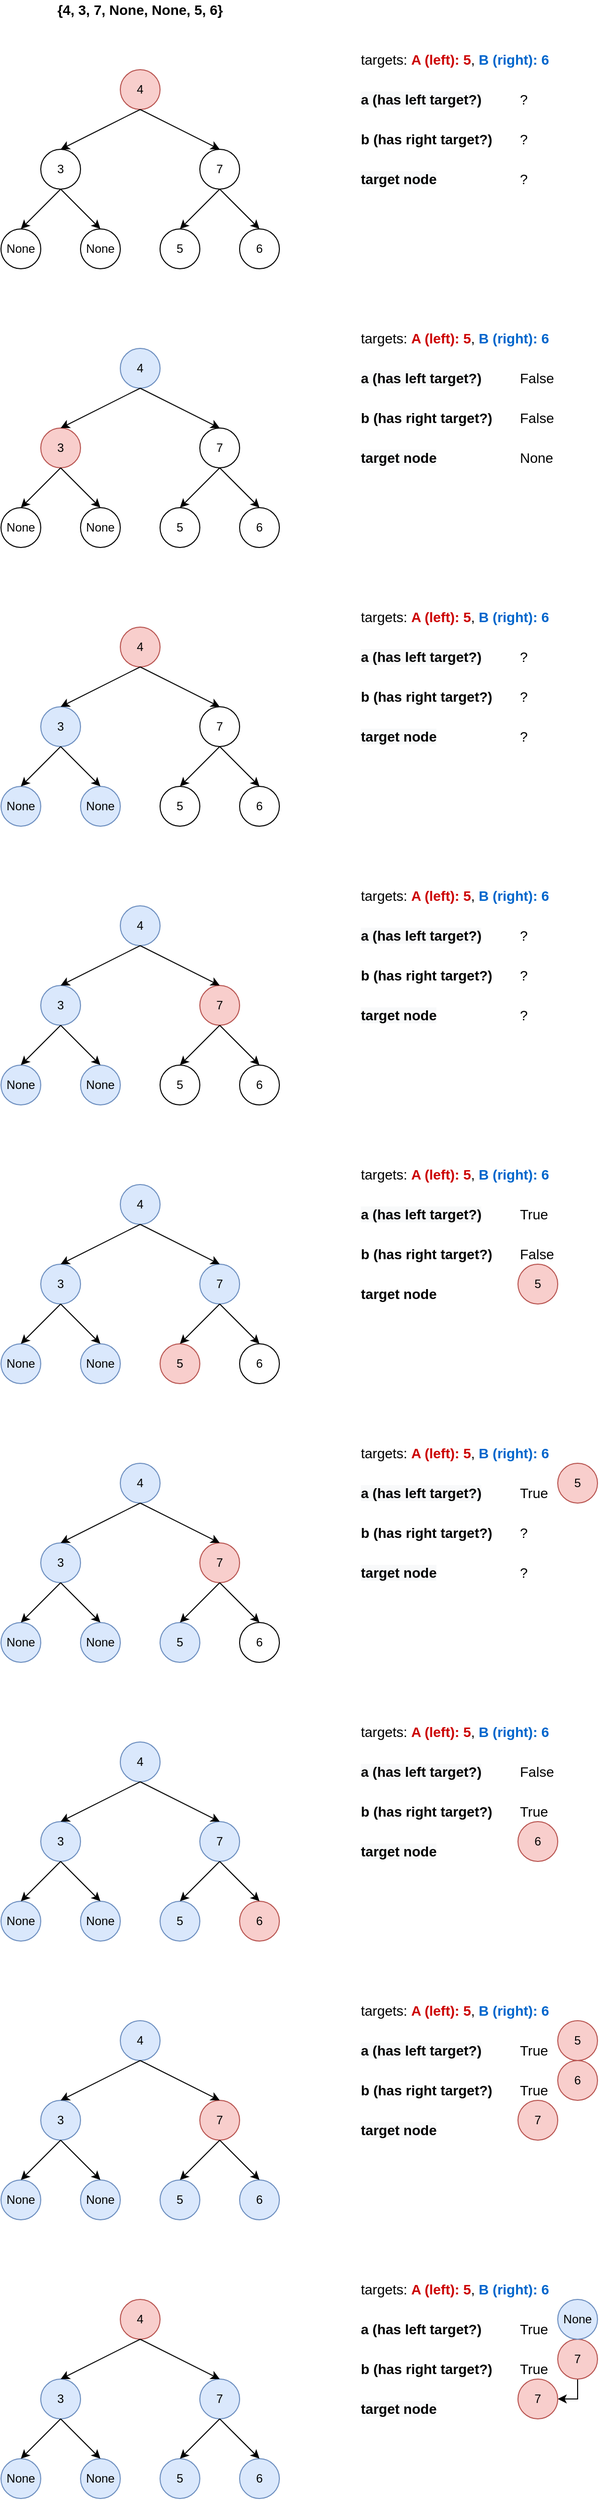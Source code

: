 <mxfile version="14.8.5" type="device"><diagram id="5JxuisACzGwJgkhdV_Rb" name="Page-1"><mxGraphModel dx="1422" dy="805" grid="1" gridSize="10" guides="1" tooltips="1" connect="1" arrows="1" fold="1" page="1" pageScale="1" pageWidth="850" pageHeight="1100" math="0" shadow="0"><root><mxCell id="0"/><mxCell id="1" parent="0"/><mxCell id="lOE8ALaQRQ9uf_utCKvo-1" value="4" style="ellipse;whiteSpace=wrap;html=1;aspect=fixed;fillColor=#f8cecc;strokeColor=#b85450;fontColor=#000000;" vertex="1" parent="1"><mxGeometry x="160" y="80" width="40" height="40" as="geometry"/></mxCell><mxCell id="lOE8ALaQRQ9uf_utCKvo-2" value="3" style="ellipse;whiteSpace=wrap;html=1;aspect=fixed;fontColor=#000000;" vertex="1" parent="1"><mxGeometry x="80" y="160" width="40" height="40" as="geometry"/></mxCell><mxCell id="lOE8ALaQRQ9uf_utCKvo-3" value="7" style="ellipse;whiteSpace=wrap;html=1;aspect=fixed;fontColor=#000000;" vertex="1" parent="1"><mxGeometry x="240" y="160" width="40" height="40" as="geometry"/></mxCell><mxCell id="lOE8ALaQRQ9uf_utCKvo-4" value="{4, 3, 7, None, None, 5, 6}" style="text;html=1;strokeColor=none;fillColor=none;align=center;verticalAlign=middle;whiteSpace=wrap;rounded=0;fontSize=14;fontStyle=1;fontColor=#000000;" vertex="1" parent="1"><mxGeometry x="80" y="10" width="200" height="20" as="geometry"/></mxCell><mxCell id="lOE8ALaQRQ9uf_utCKvo-5" value="None" style="ellipse;whiteSpace=wrap;html=1;aspect=fixed;fontColor=#000000;" vertex="1" parent="1"><mxGeometry x="40" y="240" width="40" height="40" as="geometry"/></mxCell><mxCell id="lOE8ALaQRQ9uf_utCKvo-6" value="None" style="ellipse;whiteSpace=wrap;html=1;aspect=fixed;fontColor=#000000;" vertex="1" parent="1"><mxGeometry x="120" y="240" width="40" height="40" as="geometry"/></mxCell><mxCell id="lOE8ALaQRQ9uf_utCKvo-7" value="5" style="ellipse;whiteSpace=wrap;html=1;aspect=fixed;fontColor=#000000;" vertex="1" parent="1"><mxGeometry x="200" y="240" width="40" height="40" as="geometry"/></mxCell><mxCell id="lOE8ALaQRQ9uf_utCKvo-8" value="6" style="ellipse;whiteSpace=wrap;html=1;aspect=fixed;fontColor=#000000;" vertex="1" parent="1"><mxGeometry x="280" y="240" width="40" height="40" as="geometry"/></mxCell><mxCell id="lOE8ALaQRQ9uf_utCKvo-9" value="" style="endArrow=classic;html=1;fontSize=14;entryX=0.5;entryY=0;entryDx=0;entryDy=0;exitX=0.5;exitY=1;exitDx=0;exitDy=0;fontColor=#000000;" edge="1" parent="1" source="lOE8ALaQRQ9uf_utCKvo-1" target="lOE8ALaQRQ9uf_utCKvo-2"><mxGeometry width="50" height="50" relative="1" as="geometry"><mxPoint x="160" y="370" as="sourcePoint"/><mxPoint x="210" y="320" as="targetPoint"/></mxGeometry></mxCell><mxCell id="lOE8ALaQRQ9uf_utCKvo-10" value="" style="endArrow=classic;html=1;fontSize=14;exitX=0.5;exitY=1;exitDx=0;exitDy=0;fontColor=#000000;" edge="1" parent="1" source="lOE8ALaQRQ9uf_utCKvo-1"><mxGeometry width="50" height="50" relative="1" as="geometry"><mxPoint x="190" y="130" as="sourcePoint"/><mxPoint x="260" y="160" as="targetPoint"/></mxGeometry></mxCell><mxCell id="lOE8ALaQRQ9uf_utCKvo-11" value="" style="endArrow=classic;html=1;fontSize=14;entryX=0.5;entryY=0;entryDx=0;entryDy=0;exitX=0.5;exitY=1;exitDx=0;exitDy=0;fontColor=#000000;" edge="1" parent="1" source="lOE8ALaQRQ9uf_utCKvo-3" target="lOE8ALaQRQ9uf_utCKvo-8"><mxGeometry width="50" height="50" relative="1" as="geometry"><mxPoint x="160" y="370" as="sourcePoint"/><mxPoint x="210" y="320" as="targetPoint"/></mxGeometry></mxCell><mxCell id="lOE8ALaQRQ9uf_utCKvo-12" value="" style="endArrow=classic;html=1;fontSize=14;entryX=0.5;entryY=0;entryDx=0;entryDy=0;exitX=0.5;exitY=1;exitDx=0;exitDy=0;fontColor=#000000;" edge="1" parent="1" source="lOE8ALaQRQ9uf_utCKvo-3" target="lOE8ALaQRQ9uf_utCKvo-7"><mxGeometry width="50" height="50" relative="1" as="geometry"><mxPoint x="135" y="350" as="sourcePoint"/><mxPoint x="185" y="300" as="targetPoint"/></mxGeometry></mxCell><mxCell id="lOE8ALaQRQ9uf_utCKvo-13" value="" style="endArrow=classic;html=1;fontSize=14;entryX=0.5;entryY=0;entryDx=0;entryDy=0;exitX=0.5;exitY=1;exitDx=0;exitDy=0;fontColor=#000000;" edge="1" parent="1" source="lOE8ALaQRQ9uf_utCKvo-2" target="lOE8ALaQRQ9uf_utCKvo-6"><mxGeometry width="50" height="50" relative="1" as="geometry"><mxPoint x="160" y="370" as="sourcePoint"/><mxPoint x="210" y="320" as="targetPoint"/></mxGeometry></mxCell><mxCell id="lOE8ALaQRQ9uf_utCKvo-14" value="" style="endArrow=classic;html=1;fontSize=14;exitX=0.5;exitY=1;exitDx=0;exitDy=0;entryX=0.5;entryY=0;entryDx=0;entryDy=0;fontColor=#000000;" edge="1" parent="1" source="lOE8ALaQRQ9uf_utCKvo-2" target="lOE8ALaQRQ9uf_utCKvo-5"><mxGeometry width="50" height="50" relative="1" as="geometry"><mxPoint x="160" y="370" as="sourcePoint"/><mxPoint x="40" y="230" as="targetPoint"/></mxGeometry></mxCell><mxCell id="lOE8ALaQRQ9uf_utCKvo-15" value="&lt;meta charset=&quot;utf-8&quot;&gt;&lt;span style=&quot;color: rgb(0, 0, 0); font-family: helvetica; font-size: 14px; font-style: normal; font-weight: 700; letter-spacing: normal; text-align: left; text-indent: 0px; text-transform: none; word-spacing: 0px; background-color: rgb(248, 249, 250); display: inline; float: none;&quot;&gt;a (has left target?)&lt;/span&gt;" style="text;html=1;strokeColor=none;fillColor=none;align=left;verticalAlign=middle;whiteSpace=wrap;rounded=0;fontStyle=1;fontSize=14;" vertex="1" parent="1"><mxGeometry x="400" y="100" width="160" height="20" as="geometry"/></mxCell><mxCell id="lOE8ALaQRQ9uf_utCKvo-16" value="b (has right target?)" style="text;html=1;strokeColor=none;fillColor=none;align=left;verticalAlign=middle;whiteSpace=wrap;rounded=0;fontStyle=1;fontSize=14;" vertex="1" parent="1"><mxGeometry x="400" y="140" width="160" height="20" as="geometry"/></mxCell><mxCell id="lOE8ALaQRQ9uf_utCKvo-18" value="?" style="text;html=1;strokeColor=none;fillColor=none;align=left;verticalAlign=middle;whiteSpace=wrap;rounded=0;fontSize=14;" vertex="1" parent="1"><mxGeometry x="560" y="100" width="40" height="20" as="geometry"/></mxCell><mxCell id="lOE8ALaQRQ9uf_utCKvo-19" value="?" style="text;html=1;strokeColor=none;fillColor=none;align=left;verticalAlign=middle;whiteSpace=wrap;rounded=0;fontSize=14;" vertex="1" parent="1"><mxGeometry x="560" y="140" width="40" height="20" as="geometry"/></mxCell><mxCell id="lOE8ALaQRQ9uf_utCKvo-20" value="&lt;meta charset=&quot;utf-8&quot;&gt;&lt;span style=&quot;color: rgb(0, 0, 0); font-family: helvetica; font-size: 14px; font-style: normal; font-weight: 700; letter-spacing: normal; text-align: left; text-indent: 0px; text-transform: none; word-spacing: 0px; background-color: rgb(248, 249, 250); display: inline; float: none;&quot;&gt;target node&lt;/span&gt;" style="text;html=1;strokeColor=none;fillColor=none;align=left;verticalAlign=middle;whiteSpace=wrap;rounded=0;fontStyle=1;fontSize=14;" vertex="1" parent="1"><mxGeometry x="400" y="180" width="160" height="20" as="geometry"/></mxCell><mxCell id="lOE8ALaQRQ9uf_utCKvo-21" value="?" style="text;html=1;strokeColor=none;fillColor=none;align=left;verticalAlign=middle;whiteSpace=wrap;rounded=0;fontSize=14;" vertex="1" parent="1"><mxGeometry x="560" y="180" width="40" height="20" as="geometry"/></mxCell><mxCell id="lOE8ALaQRQ9uf_utCKvo-22" value="4" style="ellipse;whiteSpace=wrap;html=1;aspect=fixed;fillColor=#dae8fc;strokeColor=#6c8ebf;" vertex="1" parent="1"><mxGeometry x="160" y="360" width="40" height="40" as="geometry"/></mxCell><mxCell id="lOE8ALaQRQ9uf_utCKvo-23" value="3" style="ellipse;whiteSpace=wrap;html=1;aspect=fixed;fillColor=#f8cecc;strokeColor=#b85450;" vertex="1" parent="1"><mxGeometry x="80" y="440" width="40" height="40" as="geometry"/></mxCell><mxCell id="lOE8ALaQRQ9uf_utCKvo-24" value="7" style="ellipse;whiteSpace=wrap;html=1;aspect=fixed;fontColor=#000000;" vertex="1" parent="1"><mxGeometry x="240" y="440" width="40" height="40" as="geometry"/></mxCell><mxCell id="lOE8ALaQRQ9uf_utCKvo-25" value="None" style="ellipse;whiteSpace=wrap;html=1;aspect=fixed;fontColor=#000000;" vertex="1" parent="1"><mxGeometry x="40" y="520" width="40" height="40" as="geometry"/></mxCell><mxCell id="lOE8ALaQRQ9uf_utCKvo-26" value="None" style="ellipse;whiteSpace=wrap;html=1;aspect=fixed;fontColor=#000000;" vertex="1" parent="1"><mxGeometry x="120" y="520" width="40" height="40" as="geometry"/></mxCell><mxCell id="lOE8ALaQRQ9uf_utCKvo-27" value="5" style="ellipse;whiteSpace=wrap;html=1;aspect=fixed;fontColor=#000000;" vertex="1" parent="1"><mxGeometry x="200" y="520" width="40" height="40" as="geometry"/></mxCell><mxCell id="lOE8ALaQRQ9uf_utCKvo-28" value="6" style="ellipse;whiteSpace=wrap;html=1;aspect=fixed;fontColor=#000000;" vertex="1" parent="1"><mxGeometry x="280" y="520" width="40" height="40" as="geometry"/></mxCell><mxCell id="lOE8ALaQRQ9uf_utCKvo-29" value="" style="endArrow=classic;html=1;fontSize=14;entryX=0.5;entryY=0;entryDx=0;entryDy=0;exitX=0.5;exitY=1;exitDx=0;exitDy=0;fontColor=#000000;" edge="1" parent="1" source="lOE8ALaQRQ9uf_utCKvo-22" target="lOE8ALaQRQ9uf_utCKvo-23"><mxGeometry width="50" height="50" relative="1" as="geometry"><mxPoint x="160" y="650" as="sourcePoint"/><mxPoint x="210" y="600" as="targetPoint"/></mxGeometry></mxCell><mxCell id="lOE8ALaQRQ9uf_utCKvo-30" value="" style="endArrow=classic;html=1;fontSize=14;exitX=0.5;exitY=1;exitDx=0;exitDy=0;fontColor=#000000;" edge="1" parent="1" source="lOE8ALaQRQ9uf_utCKvo-22"><mxGeometry width="50" height="50" relative="1" as="geometry"><mxPoint x="190" y="410" as="sourcePoint"/><mxPoint x="260" y="440" as="targetPoint"/></mxGeometry></mxCell><mxCell id="lOE8ALaQRQ9uf_utCKvo-31" value="" style="endArrow=classic;html=1;fontSize=14;entryX=0.5;entryY=0;entryDx=0;entryDy=0;exitX=0.5;exitY=1;exitDx=0;exitDy=0;fontColor=#000000;" edge="1" parent="1" source="lOE8ALaQRQ9uf_utCKvo-24" target="lOE8ALaQRQ9uf_utCKvo-28"><mxGeometry width="50" height="50" relative="1" as="geometry"><mxPoint x="160" y="650" as="sourcePoint"/><mxPoint x="210" y="600" as="targetPoint"/></mxGeometry></mxCell><mxCell id="lOE8ALaQRQ9uf_utCKvo-32" value="" style="endArrow=classic;html=1;fontSize=14;entryX=0.5;entryY=0;entryDx=0;entryDy=0;exitX=0.5;exitY=1;exitDx=0;exitDy=0;fontColor=#000000;" edge="1" parent="1" source="lOE8ALaQRQ9uf_utCKvo-24" target="lOE8ALaQRQ9uf_utCKvo-27"><mxGeometry width="50" height="50" relative="1" as="geometry"><mxPoint x="135" y="630" as="sourcePoint"/><mxPoint x="185" y="580" as="targetPoint"/></mxGeometry></mxCell><mxCell id="lOE8ALaQRQ9uf_utCKvo-33" value="" style="endArrow=classic;html=1;fontSize=14;entryX=0.5;entryY=0;entryDx=0;entryDy=0;exitX=0.5;exitY=1;exitDx=0;exitDy=0;fontColor=#000000;" edge="1" parent="1" source="lOE8ALaQRQ9uf_utCKvo-23" target="lOE8ALaQRQ9uf_utCKvo-26"><mxGeometry width="50" height="50" relative="1" as="geometry"><mxPoint x="160" y="650" as="sourcePoint"/><mxPoint x="210" y="600" as="targetPoint"/></mxGeometry></mxCell><mxCell id="lOE8ALaQRQ9uf_utCKvo-34" value="" style="endArrow=classic;html=1;fontSize=14;exitX=0.5;exitY=1;exitDx=0;exitDy=0;entryX=0.5;entryY=0;entryDx=0;entryDy=0;fontColor=#000000;" edge="1" parent="1" source="lOE8ALaQRQ9uf_utCKvo-23" target="lOE8ALaQRQ9uf_utCKvo-25"><mxGeometry width="50" height="50" relative="1" as="geometry"><mxPoint x="160" y="650" as="sourcePoint"/><mxPoint x="40" y="510" as="targetPoint"/></mxGeometry></mxCell><mxCell id="lOE8ALaQRQ9uf_utCKvo-35" value="&lt;meta charset=&quot;utf-8&quot;&gt;&lt;span style=&quot;color: rgb(0, 0, 0); font-family: helvetica; font-size: 14px; font-style: normal; font-weight: 700; letter-spacing: normal; text-align: left; text-indent: 0px; text-transform: none; word-spacing: 0px; background-color: rgb(248, 249, 250); display: inline; float: none;&quot;&gt;a (has left target?)&lt;/span&gt;" style="text;html=1;strokeColor=none;fillColor=none;align=left;verticalAlign=middle;whiteSpace=wrap;rounded=0;fontStyle=1;fontSize=14;" vertex="1" parent="1"><mxGeometry x="400" y="380" width="160" height="20" as="geometry"/></mxCell><mxCell id="lOE8ALaQRQ9uf_utCKvo-36" value="b (has right target?)" style="text;html=1;strokeColor=none;fillColor=none;align=left;verticalAlign=middle;whiteSpace=wrap;rounded=0;fontStyle=1;fontSize=14;" vertex="1" parent="1"><mxGeometry x="400" y="420" width="160" height="20" as="geometry"/></mxCell><mxCell id="lOE8ALaQRQ9uf_utCKvo-37" value="False" style="text;html=1;strokeColor=none;fillColor=none;align=left;verticalAlign=middle;whiteSpace=wrap;rounded=0;fontSize=14;" vertex="1" parent="1"><mxGeometry x="560" y="380" width="40" height="20" as="geometry"/></mxCell><mxCell id="lOE8ALaQRQ9uf_utCKvo-38" value="False" style="text;html=1;strokeColor=none;fillColor=none;align=left;verticalAlign=middle;whiteSpace=wrap;rounded=0;fontSize=14;" vertex="1" parent="1"><mxGeometry x="560" y="420" width="40" height="20" as="geometry"/></mxCell><mxCell id="lOE8ALaQRQ9uf_utCKvo-39" value="&lt;meta charset=&quot;utf-8&quot;&gt;&lt;span style=&quot;color: rgb(0, 0, 0); font-family: helvetica; font-size: 14px; font-style: normal; font-weight: 700; letter-spacing: normal; text-align: left; text-indent: 0px; text-transform: none; word-spacing: 0px; background-color: rgb(248, 249, 250); display: inline; float: none;&quot;&gt;target node&lt;/span&gt;" style="text;html=1;strokeColor=none;fillColor=none;align=left;verticalAlign=middle;whiteSpace=wrap;rounded=0;fontStyle=1;fontSize=14;" vertex="1" parent="1"><mxGeometry x="400" y="460" width="160" height="20" as="geometry"/></mxCell><mxCell id="lOE8ALaQRQ9uf_utCKvo-40" value="None" style="text;html=1;strokeColor=none;fillColor=none;align=left;verticalAlign=middle;whiteSpace=wrap;rounded=0;fontSize=14;" vertex="1" parent="1"><mxGeometry x="560" y="460" width="40" height="20" as="geometry"/></mxCell><mxCell id="lOE8ALaQRQ9uf_utCKvo-41" value="4" style="ellipse;whiteSpace=wrap;html=1;aspect=fixed;fillColor=#f8cecc;strokeColor=#b85450;" vertex="1" parent="1"><mxGeometry x="160" y="640" width="40" height="40" as="geometry"/></mxCell><mxCell id="lOE8ALaQRQ9uf_utCKvo-42" value="3" style="ellipse;whiteSpace=wrap;html=1;aspect=fixed;fillColor=#dae8fc;strokeColor=#6c8ebf;" vertex="1" parent="1"><mxGeometry x="80" y="720" width="40" height="40" as="geometry"/></mxCell><mxCell id="lOE8ALaQRQ9uf_utCKvo-43" value="7" style="ellipse;whiteSpace=wrap;html=1;aspect=fixed;fontColor=#000000;" vertex="1" parent="1"><mxGeometry x="240" y="720" width="40" height="40" as="geometry"/></mxCell><mxCell id="lOE8ALaQRQ9uf_utCKvo-44" value="None" style="ellipse;whiteSpace=wrap;html=1;aspect=fixed;fillColor=#dae8fc;strokeColor=#6c8ebf;" vertex="1" parent="1"><mxGeometry x="40" y="800" width="40" height="40" as="geometry"/></mxCell><mxCell id="lOE8ALaQRQ9uf_utCKvo-45" value="None" style="ellipse;whiteSpace=wrap;html=1;aspect=fixed;fillColor=#dae8fc;strokeColor=#6c8ebf;" vertex="1" parent="1"><mxGeometry x="120" y="800" width="40" height="40" as="geometry"/></mxCell><mxCell id="lOE8ALaQRQ9uf_utCKvo-46" value="5" style="ellipse;whiteSpace=wrap;html=1;aspect=fixed;fontColor=#000000;" vertex="1" parent="1"><mxGeometry x="200" y="800" width="40" height="40" as="geometry"/></mxCell><mxCell id="lOE8ALaQRQ9uf_utCKvo-47" value="6" style="ellipse;whiteSpace=wrap;html=1;aspect=fixed;fontColor=#000000;" vertex="1" parent="1"><mxGeometry x="280" y="800" width="40" height="40" as="geometry"/></mxCell><mxCell id="lOE8ALaQRQ9uf_utCKvo-48" value="" style="endArrow=classic;html=1;fontSize=14;entryX=0.5;entryY=0;entryDx=0;entryDy=0;exitX=0.5;exitY=1;exitDx=0;exitDy=0;fontColor=#000000;" edge="1" parent="1" source="lOE8ALaQRQ9uf_utCKvo-41" target="lOE8ALaQRQ9uf_utCKvo-42"><mxGeometry width="50" height="50" relative="1" as="geometry"><mxPoint x="160" y="930" as="sourcePoint"/><mxPoint x="210" y="880" as="targetPoint"/></mxGeometry></mxCell><mxCell id="lOE8ALaQRQ9uf_utCKvo-49" value="" style="endArrow=classic;html=1;fontSize=14;exitX=0.5;exitY=1;exitDx=0;exitDy=0;fontColor=#000000;" edge="1" parent="1" source="lOE8ALaQRQ9uf_utCKvo-41"><mxGeometry width="50" height="50" relative="1" as="geometry"><mxPoint x="190" y="690" as="sourcePoint"/><mxPoint x="260" y="720" as="targetPoint"/></mxGeometry></mxCell><mxCell id="lOE8ALaQRQ9uf_utCKvo-50" value="" style="endArrow=classic;html=1;fontSize=14;entryX=0.5;entryY=0;entryDx=0;entryDy=0;exitX=0.5;exitY=1;exitDx=0;exitDy=0;fontColor=#000000;" edge="1" parent="1" source="lOE8ALaQRQ9uf_utCKvo-43" target="lOE8ALaQRQ9uf_utCKvo-47"><mxGeometry width="50" height="50" relative="1" as="geometry"><mxPoint x="160" y="930" as="sourcePoint"/><mxPoint x="210" y="880" as="targetPoint"/></mxGeometry></mxCell><mxCell id="lOE8ALaQRQ9uf_utCKvo-51" value="" style="endArrow=classic;html=1;fontSize=14;entryX=0.5;entryY=0;entryDx=0;entryDy=0;exitX=0.5;exitY=1;exitDx=0;exitDy=0;fontColor=#000000;" edge="1" parent="1" source="lOE8ALaQRQ9uf_utCKvo-43" target="lOE8ALaQRQ9uf_utCKvo-46"><mxGeometry width="50" height="50" relative="1" as="geometry"><mxPoint x="135" y="910" as="sourcePoint"/><mxPoint x="185" y="860" as="targetPoint"/></mxGeometry></mxCell><mxCell id="lOE8ALaQRQ9uf_utCKvo-52" value="" style="endArrow=classic;html=1;fontSize=14;entryX=0.5;entryY=0;entryDx=0;entryDy=0;exitX=0.5;exitY=1;exitDx=0;exitDy=0;fontColor=#000000;" edge="1" parent="1" source="lOE8ALaQRQ9uf_utCKvo-42" target="lOE8ALaQRQ9uf_utCKvo-45"><mxGeometry width="50" height="50" relative="1" as="geometry"><mxPoint x="160" y="930" as="sourcePoint"/><mxPoint x="210" y="880" as="targetPoint"/></mxGeometry></mxCell><mxCell id="lOE8ALaQRQ9uf_utCKvo-53" value="" style="endArrow=classic;html=1;fontSize=14;exitX=0.5;exitY=1;exitDx=0;exitDy=0;entryX=0.5;entryY=0;entryDx=0;entryDy=0;fontColor=#000000;" edge="1" parent="1" source="lOE8ALaQRQ9uf_utCKvo-42" target="lOE8ALaQRQ9uf_utCKvo-44"><mxGeometry width="50" height="50" relative="1" as="geometry"><mxPoint x="160" y="930" as="sourcePoint"/><mxPoint x="40" y="790" as="targetPoint"/></mxGeometry></mxCell><mxCell id="lOE8ALaQRQ9uf_utCKvo-54" value="&lt;meta charset=&quot;utf-8&quot;&gt;&lt;span style=&quot;color: rgb(0, 0, 0); font-family: helvetica; font-size: 14px; font-style: normal; font-weight: 700; letter-spacing: normal; text-align: left; text-indent: 0px; text-transform: none; word-spacing: 0px; background-color: rgb(248, 249, 250); display: inline; float: none;&quot;&gt;a (has left target?)&lt;/span&gt;" style="text;html=1;strokeColor=none;fillColor=none;align=left;verticalAlign=middle;whiteSpace=wrap;rounded=0;fontStyle=1;fontSize=14;" vertex="1" parent="1"><mxGeometry x="400" y="660" width="160" height="20" as="geometry"/></mxCell><mxCell id="lOE8ALaQRQ9uf_utCKvo-55" value="b (has right target?)" style="text;html=1;strokeColor=none;fillColor=none;align=left;verticalAlign=middle;whiteSpace=wrap;rounded=0;fontStyle=1;fontSize=14;" vertex="1" parent="1"><mxGeometry x="400" y="700" width="160" height="20" as="geometry"/></mxCell><mxCell id="lOE8ALaQRQ9uf_utCKvo-56" value="?" style="text;html=1;strokeColor=none;fillColor=none;align=left;verticalAlign=middle;whiteSpace=wrap;rounded=0;fontSize=14;" vertex="1" parent="1"><mxGeometry x="560" y="660" width="40" height="20" as="geometry"/></mxCell><mxCell id="lOE8ALaQRQ9uf_utCKvo-57" value="?" style="text;html=1;strokeColor=none;fillColor=none;align=left;verticalAlign=middle;whiteSpace=wrap;rounded=0;fontSize=14;" vertex="1" parent="1"><mxGeometry x="560" y="700" width="40" height="20" as="geometry"/></mxCell><mxCell id="lOE8ALaQRQ9uf_utCKvo-58" value="&lt;meta charset=&quot;utf-8&quot;&gt;&lt;span style=&quot;color: rgb(0, 0, 0); font-family: helvetica; font-size: 14px; font-style: normal; font-weight: 700; letter-spacing: normal; text-align: left; text-indent: 0px; text-transform: none; word-spacing: 0px; background-color: rgb(248, 249, 250); display: inline; float: none;&quot;&gt;target node&lt;/span&gt;" style="text;html=1;strokeColor=none;fillColor=none;align=left;verticalAlign=middle;whiteSpace=wrap;rounded=0;fontStyle=1;fontSize=14;" vertex="1" parent="1"><mxGeometry x="400" y="740" width="160" height="20" as="geometry"/></mxCell><mxCell id="lOE8ALaQRQ9uf_utCKvo-59" value="?" style="text;html=1;strokeColor=none;fillColor=none;align=left;verticalAlign=middle;whiteSpace=wrap;rounded=0;fontSize=14;" vertex="1" parent="1"><mxGeometry x="560" y="740" width="40" height="20" as="geometry"/></mxCell><mxCell id="lOE8ALaQRQ9uf_utCKvo-60" value="4" style="ellipse;whiteSpace=wrap;html=1;aspect=fixed;fillColor=#dae8fc;strokeColor=#6c8ebf;" vertex="1" parent="1"><mxGeometry x="160" y="920" width="40" height="40" as="geometry"/></mxCell><mxCell id="lOE8ALaQRQ9uf_utCKvo-61" value="3" style="ellipse;whiteSpace=wrap;html=1;aspect=fixed;fillColor=#dae8fc;strokeColor=#6c8ebf;" vertex="1" parent="1"><mxGeometry x="80" y="1000" width="40" height="40" as="geometry"/></mxCell><mxCell id="lOE8ALaQRQ9uf_utCKvo-62" value="7" style="ellipse;whiteSpace=wrap;html=1;aspect=fixed;fillColor=#f8cecc;strokeColor=#b85450;" vertex="1" parent="1"><mxGeometry x="240" y="1000" width="40" height="40" as="geometry"/></mxCell><mxCell id="lOE8ALaQRQ9uf_utCKvo-63" value="None" style="ellipse;whiteSpace=wrap;html=1;aspect=fixed;fillColor=#dae8fc;strokeColor=#6c8ebf;" vertex="1" parent="1"><mxGeometry x="40" y="1080" width="40" height="40" as="geometry"/></mxCell><mxCell id="lOE8ALaQRQ9uf_utCKvo-64" value="None" style="ellipse;whiteSpace=wrap;html=1;aspect=fixed;fillColor=#dae8fc;strokeColor=#6c8ebf;" vertex="1" parent="1"><mxGeometry x="120" y="1080" width="40" height="40" as="geometry"/></mxCell><mxCell id="lOE8ALaQRQ9uf_utCKvo-65" value="5" style="ellipse;whiteSpace=wrap;html=1;aspect=fixed;fontColor=#000000;" vertex="1" parent="1"><mxGeometry x="200" y="1080" width="40" height="40" as="geometry"/></mxCell><mxCell id="lOE8ALaQRQ9uf_utCKvo-66" value="6" style="ellipse;whiteSpace=wrap;html=1;aspect=fixed;fontColor=#000000;" vertex="1" parent="1"><mxGeometry x="280" y="1080" width="40" height="40" as="geometry"/></mxCell><mxCell id="lOE8ALaQRQ9uf_utCKvo-67" value="" style="endArrow=classic;html=1;fontSize=14;entryX=0.5;entryY=0;entryDx=0;entryDy=0;exitX=0.5;exitY=1;exitDx=0;exitDy=0;fontColor=#000000;" edge="1" parent="1" source="lOE8ALaQRQ9uf_utCKvo-60" target="lOE8ALaQRQ9uf_utCKvo-61"><mxGeometry width="50" height="50" relative="1" as="geometry"><mxPoint x="160" y="1210" as="sourcePoint"/><mxPoint x="210" y="1160" as="targetPoint"/></mxGeometry></mxCell><mxCell id="lOE8ALaQRQ9uf_utCKvo-68" value="" style="endArrow=classic;html=1;fontSize=14;exitX=0.5;exitY=1;exitDx=0;exitDy=0;fontColor=#000000;" edge="1" parent="1" source="lOE8ALaQRQ9uf_utCKvo-60"><mxGeometry width="50" height="50" relative="1" as="geometry"><mxPoint x="190" y="970" as="sourcePoint"/><mxPoint x="260" y="1000" as="targetPoint"/></mxGeometry></mxCell><mxCell id="lOE8ALaQRQ9uf_utCKvo-69" value="" style="endArrow=classic;html=1;fontSize=14;entryX=0.5;entryY=0;entryDx=0;entryDy=0;exitX=0.5;exitY=1;exitDx=0;exitDy=0;fontColor=#000000;" edge="1" parent="1" source="lOE8ALaQRQ9uf_utCKvo-62" target="lOE8ALaQRQ9uf_utCKvo-66"><mxGeometry width="50" height="50" relative="1" as="geometry"><mxPoint x="160" y="1210" as="sourcePoint"/><mxPoint x="210" y="1160" as="targetPoint"/></mxGeometry></mxCell><mxCell id="lOE8ALaQRQ9uf_utCKvo-70" value="" style="endArrow=classic;html=1;fontSize=14;entryX=0.5;entryY=0;entryDx=0;entryDy=0;exitX=0.5;exitY=1;exitDx=0;exitDy=0;fontColor=#000000;" edge="1" parent="1" source="lOE8ALaQRQ9uf_utCKvo-62" target="lOE8ALaQRQ9uf_utCKvo-65"><mxGeometry width="50" height="50" relative="1" as="geometry"><mxPoint x="135" y="1190" as="sourcePoint"/><mxPoint x="185" y="1140" as="targetPoint"/></mxGeometry></mxCell><mxCell id="lOE8ALaQRQ9uf_utCKvo-71" value="" style="endArrow=classic;html=1;fontSize=14;entryX=0.5;entryY=0;entryDx=0;entryDy=0;exitX=0.5;exitY=1;exitDx=0;exitDy=0;fontColor=#000000;" edge="1" parent="1" source="lOE8ALaQRQ9uf_utCKvo-61" target="lOE8ALaQRQ9uf_utCKvo-64"><mxGeometry width="50" height="50" relative="1" as="geometry"><mxPoint x="160" y="1210" as="sourcePoint"/><mxPoint x="210" y="1160" as="targetPoint"/></mxGeometry></mxCell><mxCell id="lOE8ALaQRQ9uf_utCKvo-72" value="" style="endArrow=classic;html=1;fontSize=14;exitX=0.5;exitY=1;exitDx=0;exitDy=0;entryX=0.5;entryY=0;entryDx=0;entryDy=0;fontColor=#000000;" edge="1" parent="1" source="lOE8ALaQRQ9uf_utCKvo-61" target="lOE8ALaQRQ9uf_utCKvo-63"><mxGeometry width="50" height="50" relative="1" as="geometry"><mxPoint x="160" y="1210" as="sourcePoint"/><mxPoint x="40" y="1070" as="targetPoint"/></mxGeometry></mxCell><mxCell id="lOE8ALaQRQ9uf_utCKvo-73" value="&lt;meta charset=&quot;utf-8&quot;&gt;&lt;span style=&quot;color: rgb(0, 0, 0); font-family: helvetica; font-size: 14px; font-style: normal; font-weight: 700; letter-spacing: normal; text-align: left; text-indent: 0px; text-transform: none; word-spacing: 0px; background-color: rgb(248, 249, 250); display: inline; float: none;&quot;&gt;a (has left target?)&lt;/span&gt;" style="text;html=1;strokeColor=none;fillColor=none;align=left;verticalAlign=middle;whiteSpace=wrap;rounded=0;fontStyle=1;fontSize=14;" vertex="1" parent="1"><mxGeometry x="400" y="940" width="160" height="20" as="geometry"/></mxCell><mxCell id="lOE8ALaQRQ9uf_utCKvo-74" value="b (has right target?)" style="text;html=1;strokeColor=none;fillColor=none;align=left;verticalAlign=middle;whiteSpace=wrap;rounded=0;fontStyle=1;fontSize=14;" vertex="1" parent="1"><mxGeometry x="400" y="980" width="160" height="20" as="geometry"/></mxCell><mxCell id="lOE8ALaQRQ9uf_utCKvo-75" value="?" style="text;html=1;strokeColor=none;fillColor=none;align=left;verticalAlign=middle;whiteSpace=wrap;rounded=0;fontSize=14;" vertex="1" parent="1"><mxGeometry x="560" y="940" width="40" height="20" as="geometry"/></mxCell><mxCell id="lOE8ALaQRQ9uf_utCKvo-76" value="?" style="text;html=1;strokeColor=none;fillColor=none;align=left;verticalAlign=middle;whiteSpace=wrap;rounded=0;fontSize=14;" vertex="1" parent="1"><mxGeometry x="560" y="980" width="40" height="20" as="geometry"/></mxCell><mxCell id="lOE8ALaQRQ9uf_utCKvo-77" value="&lt;meta charset=&quot;utf-8&quot;&gt;&lt;span style=&quot;color: rgb(0, 0, 0); font-family: helvetica; font-size: 14px; font-style: normal; font-weight: 700; letter-spacing: normal; text-align: left; text-indent: 0px; text-transform: none; word-spacing: 0px; background-color: rgb(248, 249, 250); display: inline; float: none;&quot;&gt;target node&lt;/span&gt;" style="text;html=1;strokeColor=none;fillColor=none;align=left;verticalAlign=middle;whiteSpace=wrap;rounded=0;fontStyle=1;fontSize=14;" vertex="1" parent="1"><mxGeometry x="400" y="1020" width="160" height="20" as="geometry"/></mxCell><mxCell id="lOE8ALaQRQ9uf_utCKvo-78" value="?" style="text;html=1;strokeColor=none;fillColor=none;align=left;verticalAlign=middle;whiteSpace=wrap;rounded=0;fontSize=14;" vertex="1" parent="1"><mxGeometry x="560" y="1020" width="40" height="20" as="geometry"/></mxCell><mxCell id="lOE8ALaQRQ9uf_utCKvo-79" value="4" style="ellipse;whiteSpace=wrap;html=1;aspect=fixed;fillColor=#dae8fc;strokeColor=#6c8ebf;" vertex="1" parent="1"><mxGeometry x="160" y="1200" width="40" height="40" as="geometry"/></mxCell><mxCell id="lOE8ALaQRQ9uf_utCKvo-80" value="3" style="ellipse;whiteSpace=wrap;html=1;aspect=fixed;fillColor=#dae8fc;strokeColor=#6c8ebf;" vertex="1" parent="1"><mxGeometry x="80" y="1280" width="40" height="40" as="geometry"/></mxCell><mxCell id="lOE8ALaQRQ9uf_utCKvo-81" value="7" style="ellipse;whiteSpace=wrap;html=1;aspect=fixed;fillColor=#dae8fc;strokeColor=#6c8ebf;" vertex="1" parent="1"><mxGeometry x="240" y="1280" width="40" height="40" as="geometry"/></mxCell><mxCell id="lOE8ALaQRQ9uf_utCKvo-82" value="None" style="ellipse;whiteSpace=wrap;html=1;aspect=fixed;fillColor=#dae8fc;strokeColor=#6c8ebf;" vertex="1" parent="1"><mxGeometry x="40" y="1360" width="40" height="40" as="geometry"/></mxCell><mxCell id="lOE8ALaQRQ9uf_utCKvo-83" value="None" style="ellipse;whiteSpace=wrap;html=1;aspect=fixed;fillColor=#dae8fc;strokeColor=#6c8ebf;" vertex="1" parent="1"><mxGeometry x="120" y="1360" width="40" height="40" as="geometry"/></mxCell><mxCell id="lOE8ALaQRQ9uf_utCKvo-84" value="5" style="ellipse;whiteSpace=wrap;html=1;aspect=fixed;fillColor=#f8cecc;strokeColor=#b85450;" vertex="1" parent="1"><mxGeometry x="200" y="1360" width="40" height="40" as="geometry"/></mxCell><mxCell id="lOE8ALaQRQ9uf_utCKvo-85" value="6" style="ellipse;whiteSpace=wrap;html=1;aspect=fixed;fontColor=#000000;" vertex="1" parent="1"><mxGeometry x="280" y="1360" width="40" height="40" as="geometry"/></mxCell><mxCell id="lOE8ALaQRQ9uf_utCKvo-86" value="" style="endArrow=classic;html=1;fontSize=14;entryX=0.5;entryY=0;entryDx=0;entryDy=0;exitX=0.5;exitY=1;exitDx=0;exitDy=0;fontColor=#000000;" edge="1" parent="1" source="lOE8ALaQRQ9uf_utCKvo-79" target="lOE8ALaQRQ9uf_utCKvo-80"><mxGeometry width="50" height="50" relative="1" as="geometry"><mxPoint x="160" y="1490" as="sourcePoint"/><mxPoint x="210" y="1440" as="targetPoint"/></mxGeometry></mxCell><mxCell id="lOE8ALaQRQ9uf_utCKvo-87" value="" style="endArrow=classic;html=1;fontSize=14;exitX=0.5;exitY=1;exitDx=0;exitDy=0;fontColor=#000000;" edge="1" parent="1" source="lOE8ALaQRQ9uf_utCKvo-79"><mxGeometry width="50" height="50" relative="1" as="geometry"><mxPoint x="190" y="1250" as="sourcePoint"/><mxPoint x="260" y="1280" as="targetPoint"/></mxGeometry></mxCell><mxCell id="lOE8ALaQRQ9uf_utCKvo-88" value="" style="endArrow=classic;html=1;fontSize=14;entryX=0.5;entryY=0;entryDx=0;entryDy=0;exitX=0.5;exitY=1;exitDx=0;exitDy=0;fontColor=#000000;" edge="1" parent="1" source="lOE8ALaQRQ9uf_utCKvo-81" target="lOE8ALaQRQ9uf_utCKvo-85"><mxGeometry width="50" height="50" relative="1" as="geometry"><mxPoint x="160" y="1490" as="sourcePoint"/><mxPoint x="210" y="1440" as="targetPoint"/></mxGeometry></mxCell><mxCell id="lOE8ALaQRQ9uf_utCKvo-89" value="" style="endArrow=classic;html=1;fontSize=14;entryX=0.5;entryY=0;entryDx=0;entryDy=0;exitX=0.5;exitY=1;exitDx=0;exitDy=0;fontColor=#000000;" edge="1" parent="1" source="lOE8ALaQRQ9uf_utCKvo-81" target="lOE8ALaQRQ9uf_utCKvo-84"><mxGeometry width="50" height="50" relative="1" as="geometry"><mxPoint x="135" y="1470" as="sourcePoint"/><mxPoint x="185" y="1420" as="targetPoint"/></mxGeometry></mxCell><mxCell id="lOE8ALaQRQ9uf_utCKvo-90" value="" style="endArrow=classic;html=1;fontSize=14;entryX=0.5;entryY=0;entryDx=0;entryDy=0;exitX=0.5;exitY=1;exitDx=0;exitDy=0;fontColor=#000000;" edge="1" parent="1" source="lOE8ALaQRQ9uf_utCKvo-80" target="lOE8ALaQRQ9uf_utCKvo-83"><mxGeometry width="50" height="50" relative="1" as="geometry"><mxPoint x="160" y="1490" as="sourcePoint"/><mxPoint x="210" y="1440" as="targetPoint"/></mxGeometry></mxCell><mxCell id="lOE8ALaQRQ9uf_utCKvo-91" value="" style="endArrow=classic;html=1;fontSize=14;exitX=0.5;exitY=1;exitDx=0;exitDy=0;entryX=0.5;entryY=0;entryDx=0;entryDy=0;fontColor=#000000;" edge="1" parent="1" source="lOE8ALaQRQ9uf_utCKvo-80" target="lOE8ALaQRQ9uf_utCKvo-82"><mxGeometry width="50" height="50" relative="1" as="geometry"><mxPoint x="160" y="1490" as="sourcePoint"/><mxPoint x="40" y="1350" as="targetPoint"/></mxGeometry></mxCell><mxCell id="lOE8ALaQRQ9uf_utCKvo-92" value="&lt;meta charset=&quot;utf-8&quot;&gt;&lt;span style=&quot;color: rgb(0, 0, 0); font-family: helvetica; font-size: 14px; font-style: normal; font-weight: 700; letter-spacing: normal; text-align: left; text-indent: 0px; text-transform: none; word-spacing: 0px; background-color: rgb(248, 249, 250); display: inline; float: none;&quot;&gt;a (has left target?)&lt;/span&gt;" style="text;html=1;strokeColor=none;fillColor=none;align=left;verticalAlign=middle;whiteSpace=wrap;rounded=0;fontStyle=1;fontSize=14;" vertex="1" parent="1"><mxGeometry x="400" y="1220" width="160" height="20" as="geometry"/></mxCell><mxCell id="lOE8ALaQRQ9uf_utCKvo-93" value="b (has right target?)" style="text;html=1;strokeColor=none;fillColor=none;align=left;verticalAlign=middle;whiteSpace=wrap;rounded=0;fontStyle=1;fontSize=14;" vertex="1" parent="1"><mxGeometry x="400" y="1260" width="160" height="20" as="geometry"/></mxCell><mxCell id="lOE8ALaQRQ9uf_utCKvo-94" value="True" style="text;html=1;strokeColor=none;fillColor=none;align=left;verticalAlign=middle;whiteSpace=wrap;rounded=0;fontSize=14;" vertex="1" parent="1"><mxGeometry x="560" y="1220" width="40" height="20" as="geometry"/></mxCell><mxCell id="lOE8ALaQRQ9uf_utCKvo-95" value="False" style="text;html=1;strokeColor=none;fillColor=none;align=left;verticalAlign=middle;whiteSpace=wrap;rounded=0;fontSize=14;" vertex="1" parent="1"><mxGeometry x="560" y="1260" width="40" height="20" as="geometry"/></mxCell><mxCell id="lOE8ALaQRQ9uf_utCKvo-96" value="target node" style="text;html=1;strokeColor=none;fillColor=none;align=left;verticalAlign=middle;whiteSpace=wrap;rounded=0;fontStyle=1;fontSize=14;" vertex="1" parent="1"><mxGeometry x="400" y="1300" width="160" height="20" as="geometry"/></mxCell><mxCell id="lOE8ALaQRQ9uf_utCKvo-98" value="5" style="ellipse;whiteSpace=wrap;html=1;aspect=fixed;fillColor=#f8cecc;strokeColor=#b85450;" vertex="1" parent="1"><mxGeometry x="560" y="1280" width="40" height="40" as="geometry"/></mxCell><mxCell id="lOE8ALaQRQ9uf_utCKvo-99" value="4" style="ellipse;whiteSpace=wrap;html=1;aspect=fixed;fillColor=#dae8fc;strokeColor=#6c8ebf;" vertex="1" parent="1"><mxGeometry x="160" y="1480" width="40" height="40" as="geometry"/></mxCell><mxCell id="lOE8ALaQRQ9uf_utCKvo-100" value="3" style="ellipse;whiteSpace=wrap;html=1;aspect=fixed;fillColor=#dae8fc;strokeColor=#6c8ebf;" vertex="1" parent="1"><mxGeometry x="80" y="1560" width="40" height="40" as="geometry"/></mxCell><mxCell id="lOE8ALaQRQ9uf_utCKvo-101" value="7" style="ellipse;whiteSpace=wrap;html=1;aspect=fixed;fillColor=#f8cecc;strokeColor=#b85450;" vertex="1" parent="1"><mxGeometry x="240" y="1560" width="40" height="40" as="geometry"/></mxCell><mxCell id="lOE8ALaQRQ9uf_utCKvo-102" value="None" style="ellipse;whiteSpace=wrap;html=1;aspect=fixed;fillColor=#dae8fc;strokeColor=#6c8ebf;" vertex="1" parent="1"><mxGeometry x="40" y="1640" width="40" height="40" as="geometry"/></mxCell><mxCell id="lOE8ALaQRQ9uf_utCKvo-103" value="None" style="ellipse;whiteSpace=wrap;html=1;aspect=fixed;fillColor=#dae8fc;strokeColor=#6c8ebf;" vertex="1" parent="1"><mxGeometry x="120" y="1640" width="40" height="40" as="geometry"/></mxCell><mxCell id="lOE8ALaQRQ9uf_utCKvo-104" value="5" style="ellipse;whiteSpace=wrap;html=1;aspect=fixed;fillColor=#dae8fc;strokeColor=#6c8ebf;" vertex="1" parent="1"><mxGeometry x="200" y="1640" width="40" height="40" as="geometry"/></mxCell><mxCell id="lOE8ALaQRQ9uf_utCKvo-105" value="6" style="ellipse;whiteSpace=wrap;html=1;aspect=fixed;fontColor=#000000;" vertex="1" parent="1"><mxGeometry x="280" y="1640" width="40" height="40" as="geometry"/></mxCell><mxCell id="lOE8ALaQRQ9uf_utCKvo-106" value="" style="endArrow=classic;html=1;fontSize=14;entryX=0.5;entryY=0;entryDx=0;entryDy=0;exitX=0.5;exitY=1;exitDx=0;exitDy=0;fontColor=#000000;" edge="1" parent="1" source="lOE8ALaQRQ9uf_utCKvo-99" target="lOE8ALaQRQ9uf_utCKvo-100"><mxGeometry width="50" height="50" relative="1" as="geometry"><mxPoint x="160" y="1770" as="sourcePoint"/><mxPoint x="210" y="1720" as="targetPoint"/></mxGeometry></mxCell><mxCell id="lOE8ALaQRQ9uf_utCKvo-107" value="" style="endArrow=classic;html=1;fontSize=14;exitX=0.5;exitY=1;exitDx=0;exitDy=0;fontColor=#000000;" edge="1" parent="1" source="lOE8ALaQRQ9uf_utCKvo-99"><mxGeometry width="50" height="50" relative="1" as="geometry"><mxPoint x="190" y="1530" as="sourcePoint"/><mxPoint x="260" y="1560" as="targetPoint"/></mxGeometry></mxCell><mxCell id="lOE8ALaQRQ9uf_utCKvo-108" value="" style="endArrow=classic;html=1;fontSize=14;entryX=0.5;entryY=0;entryDx=0;entryDy=0;exitX=0.5;exitY=1;exitDx=0;exitDy=0;fontColor=#000000;" edge="1" parent="1" source="lOE8ALaQRQ9uf_utCKvo-101" target="lOE8ALaQRQ9uf_utCKvo-105"><mxGeometry width="50" height="50" relative="1" as="geometry"><mxPoint x="160" y="1770" as="sourcePoint"/><mxPoint x="210" y="1720" as="targetPoint"/></mxGeometry></mxCell><mxCell id="lOE8ALaQRQ9uf_utCKvo-109" value="" style="endArrow=classic;html=1;fontSize=14;entryX=0.5;entryY=0;entryDx=0;entryDy=0;exitX=0.5;exitY=1;exitDx=0;exitDy=0;fontColor=#000000;" edge="1" parent="1" source="lOE8ALaQRQ9uf_utCKvo-101" target="lOE8ALaQRQ9uf_utCKvo-104"><mxGeometry width="50" height="50" relative="1" as="geometry"><mxPoint x="135" y="1750" as="sourcePoint"/><mxPoint x="185" y="1700" as="targetPoint"/></mxGeometry></mxCell><mxCell id="lOE8ALaQRQ9uf_utCKvo-110" value="" style="endArrow=classic;html=1;fontSize=14;entryX=0.5;entryY=0;entryDx=0;entryDy=0;exitX=0.5;exitY=1;exitDx=0;exitDy=0;fontColor=#000000;" edge="1" parent="1" source="lOE8ALaQRQ9uf_utCKvo-100" target="lOE8ALaQRQ9uf_utCKvo-103"><mxGeometry width="50" height="50" relative="1" as="geometry"><mxPoint x="160" y="1770" as="sourcePoint"/><mxPoint x="210" y="1720" as="targetPoint"/></mxGeometry></mxCell><mxCell id="lOE8ALaQRQ9uf_utCKvo-111" value="" style="endArrow=classic;html=1;fontSize=14;exitX=0.5;exitY=1;exitDx=0;exitDy=0;entryX=0.5;entryY=0;entryDx=0;entryDy=0;fontColor=#000000;" edge="1" parent="1" source="lOE8ALaQRQ9uf_utCKvo-100" target="lOE8ALaQRQ9uf_utCKvo-102"><mxGeometry width="50" height="50" relative="1" as="geometry"><mxPoint x="160" y="1770" as="sourcePoint"/><mxPoint x="40" y="1630" as="targetPoint"/></mxGeometry></mxCell><mxCell id="lOE8ALaQRQ9uf_utCKvo-112" value="&lt;meta charset=&quot;utf-8&quot;&gt;&lt;span style=&quot;color: rgb(0, 0, 0); font-family: helvetica; font-size: 14px; font-style: normal; font-weight: 700; letter-spacing: normal; text-align: left; text-indent: 0px; text-transform: none; word-spacing: 0px; background-color: rgb(248, 249, 250); display: inline; float: none;&quot;&gt;a (has left target?)&lt;/span&gt;" style="text;html=1;strokeColor=none;fillColor=none;align=left;verticalAlign=middle;whiteSpace=wrap;rounded=0;fontStyle=1;fontSize=14;" vertex="1" parent="1"><mxGeometry x="400" y="1500" width="160" height="20" as="geometry"/></mxCell><mxCell id="lOE8ALaQRQ9uf_utCKvo-113" value="b (has right target?)" style="text;html=1;strokeColor=none;fillColor=none;align=left;verticalAlign=middle;whiteSpace=wrap;rounded=0;fontStyle=1;fontSize=14;" vertex="1" parent="1"><mxGeometry x="400" y="1540" width="160" height="20" as="geometry"/></mxCell><mxCell id="lOE8ALaQRQ9uf_utCKvo-114" value="True" style="text;html=1;strokeColor=none;fillColor=none;align=left;verticalAlign=middle;whiteSpace=wrap;rounded=0;fontSize=14;" vertex="1" parent="1"><mxGeometry x="560" y="1500" width="40" height="20" as="geometry"/></mxCell><mxCell id="lOE8ALaQRQ9uf_utCKvo-115" value="?" style="text;html=1;strokeColor=none;fillColor=none;align=left;verticalAlign=middle;whiteSpace=wrap;rounded=0;fontSize=14;" vertex="1" parent="1"><mxGeometry x="560" y="1540" width="40" height="20" as="geometry"/></mxCell><mxCell id="lOE8ALaQRQ9uf_utCKvo-116" value="&lt;meta charset=&quot;utf-8&quot;&gt;&lt;span style=&quot;color: rgb(0, 0, 0); font-family: helvetica; font-size: 14px; font-style: normal; font-weight: 700; letter-spacing: normal; text-align: left; text-indent: 0px; text-transform: none; word-spacing: 0px; background-color: rgb(248, 249, 250); display: inline; float: none;&quot;&gt;target node&lt;/span&gt;" style="text;html=1;strokeColor=none;fillColor=none;align=left;verticalAlign=middle;whiteSpace=wrap;rounded=0;fontStyle=1;fontSize=14;" vertex="1" parent="1"><mxGeometry x="400" y="1580" width="160" height="20" as="geometry"/></mxCell><mxCell id="lOE8ALaQRQ9uf_utCKvo-117" value="?" style="text;html=1;strokeColor=none;fillColor=none;align=left;verticalAlign=middle;whiteSpace=wrap;rounded=0;fontSize=14;" vertex="1" parent="1"><mxGeometry x="560" y="1580" width="40" height="20" as="geometry"/></mxCell><mxCell id="lOE8ALaQRQ9uf_utCKvo-118" value="5" style="ellipse;whiteSpace=wrap;html=1;aspect=fixed;fillColor=#f8cecc;strokeColor=#b85450;" vertex="1" parent="1"><mxGeometry x="600" y="1480" width="40" height="40" as="geometry"/></mxCell><mxCell id="lOE8ALaQRQ9uf_utCKvo-119" value="4" style="ellipse;whiteSpace=wrap;html=1;aspect=fixed;fillColor=#dae8fc;strokeColor=#6c8ebf;" vertex="1" parent="1"><mxGeometry x="160" y="1760" width="40" height="40" as="geometry"/></mxCell><mxCell id="lOE8ALaQRQ9uf_utCKvo-120" value="3" style="ellipse;whiteSpace=wrap;html=1;aspect=fixed;fillColor=#dae8fc;strokeColor=#6c8ebf;" vertex="1" parent="1"><mxGeometry x="80" y="1840" width="40" height="40" as="geometry"/></mxCell><mxCell id="lOE8ALaQRQ9uf_utCKvo-121" value="7" style="ellipse;whiteSpace=wrap;html=1;aspect=fixed;fillColor=#dae8fc;strokeColor=#6c8ebf;" vertex="1" parent="1"><mxGeometry x="240" y="1840" width="40" height="40" as="geometry"/></mxCell><mxCell id="lOE8ALaQRQ9uf_utCKvo-122" value="None" style="ellipse;whiteSpace=wrap;html=1;aspect=fixed;fillColor=#dae8fc;strokeColor=#6c8ebf;" vertex="1" parent="1"><mxGeometry x="40" y="1920" width="40" height="40" as="geometry"/></mxCell><mxCell id="lOE8ALaQRQ9uf_utCKvo-123" value="None" style="ellipse;whiteSpace=wrap;html=1;aspect=fixed;fillColor=#dae8fc;strokeColor=#6c8ebf;" vertex="1" parent="1"><mxGeometry x="120" y="1920" width="40" height="40" as="geometry"/></mxCell><mxCell id="lOE8ALaQRQ9uf_utCKvo-124" value="5" style="ellipse;whiteSpace=wrap;html=1;aspect=fixed;fillColor=#dae8fc;strokeColor=#6c8ebf;" vertex="1" parent="1"><mxGeometry x="200" y="1920" width="40" height="40" as="geometry"/></mxCell><mxCell id="lOE8ALaQRQ9uf_utCKvo-125" value="6" style="ellipse;whiteSpace=wrap;html=1;aspect=fixed;fillColor=#f8cecc;strokeColor=#b85450;" vertex="1" parent="1"><mxGeometry x="280" y="1920" width="40" height="40" as="geometry"/></mxCell><mxCell id="lOE8ALaQRQ9uf_utCKvo-126" value="" style="endArrow=classic;html=1;fontSize=14;entryX=0.5;entryY=0;entryDx=0;entryDy=0;exitX=0.5;exitY=1;exitDx=0;exitDy=0;fontColor=#000000;" edge="1" parent="1" source="lOE8ALaQRQ9uf_utCKvo-119" target="lOE8ALaQRQ9uf_utCKvo-120"><mxGeometry width="50" height="50" relative="1" as="geometry"><mxPoint x="160" y="2050" as="sourcePoint"/><mxPoint x="210" y="2000" as="targetPoint"/></mxGeometry></mxCell><mxCell id="lOE8ALaQRQ9uf_utCKvo-127" value="" style="endArrow=classic;html=1;fontSize=14;exitX=0.5;exitY=1;exitDx=0;exitDy=0;fontColor=#000000;" edge="1" parent="1" source="lOE8ALaQRQ9uf_utCKvo-119"><mxGeometry width="50" height="50" relative="1" as="geometry"><mxPoint x="190" y="1810" as="sourcePoint"/><mxPoint x="260" y="1840" as="targetPoint"/></mxGeometry></mxCell><mxCell id="lOE8ALaQRQ9uf_utCKvo-128" value="" style="endArrow=classic;html=1;fontSize=14;entryX=0.5;entryY=0;entryDx=0;entryDy=0;exitX=0.5;exitY=1;exitDx=0;exitDy=0;fontColor=#000000;" edge="1" parent="1" source="lOE8ALaQRQ9uf_utCKvo-121" target="lOE8ALaQRQ9uf_utCKvo-125"><mxGeometry width="50" height="50" relative="1" as="geometry"><mxPoint x="160" y="2050" as="sourcePoint"/><mxPoint x="210" y="2000" as="targetPoint"/></mxGeometry></mxCell><mxCell id="lOE8ALaQRQ9uf_utCKvo-129" value="" style="endArrow=classic;html=1;fontSize=14;entryX=0.5;entryY=0;entryDx=0;entryDy=0;exitX=0.5;exitY=1;exitDx=0;exitDy=0;fontColor=#000000;" edge="1" parent="1" source="lOE8ALaQRQ9uf_utCKvo-121" target="lOE8ALaQRQ9uf_utCKvo-124"><mxGeometry width="50" height="50" relative="1" as="geometry"><mxPoint x="135" y="2030" as="sourcePoint"/><mxPoint x="185" y="1980" as="targetPoint"/></mxGeometry></mxCell><mxCell id="lOE8ALaQRQ9uf_utCKvo-130" value="" style="endArrow=classic;html=1;fontSize=14;entryX=0.5;entryY=0;entryDx=0;entryDy=0;exitX=0.5;exitY=1;exitDx=0;exitDy=0;fontColor=#000000;" edge="1" parent="1" source="lOE8ALaQRQ9uf_utCKvo-120" target="lOE8ALaQRQ9uf_utCKvo-123"><mxGeometry width="50" height="50" relative="1" as="geometry"><mxPoint x="160" y="2050" as="sourcePoint"/><mxPoint x="210" y="2000" as="targetPoint"/></mxGeometry></mxCell><mxCell id="lOE8ALaQRQ9uf_utCKvo-131" value="" style="endArrow=classic;html=1;fontSize=14;exitX=0.5;exitY=1;exitDx=0;exitDy=0;entryX=0.5;entryY=0;entryDx=0;entryDy=0;fontColor=#000000;" edge="1" parent="1" source="lOE8ALaQRQ9uf_utCKvo-120" target="lOE8ALaQRQ9uf_utCKvo-122"><mxGeometry width="50" height="50" relative="1" as="geometry"><mxPoint x="160" y="2050" as="sourcePoint"/><mxPoint x="40" y="1910" as="targetPoint"/></mxGeometry></mxCell><mxCell id="lOE8ALaQRQ9uf_utCKvo-132" value="&lt;meta charset=&quot;utf-8&quot;&gt;&lt;span style=&quot;color: rgb(0, 0, 0); font-family: helvetica; font-size: 14px; font-style: normal; font-weight: 700; letter-spacing: normal; text-align: left; text-indent: 0px; text-transform: none; word-spacing: 0px; background-color: rgb(248, 249, 250); display: inline; float: none;&quot;&gt;a (has left target?)&lt;/span&gt;" style="text;html=1;strokeColor=none;fillColor=none;align=left;verticalAlign=middle;whiteSpace=wrap;rounded=0;fontStyle=1;fontSize=14;" vertex="1" parent="1"><mxGeometry x="400" y="1780" width="160" height="20" as="geometry"/></mxCell><mxCell id="lOE8ALaQRQ9uf_utCKvo-133" value="b (has right target?)" style="text;html=1;strokeColor=none;fillColor=none;align=left;verticalAlign=middle;whiteSpace=wrap;rounded=0;fontStyle=1;fontSize=14;" vertex="1" parent="1"><mxGeometry x="400" y="1820" width="160" height="20" as="geometry"/></mxCell><mxCell id="lOE8ALaQRQ9uf_utCKvo-134" value="False" style="text;html=1;strokeColor=none;fillColor=none;align=left;verticalAlign=middle;whiteSpace=wrap;rounded=0;fontSize=14;" vertex="1" parent="1"><mxGeometry x="560" y="1780" width="40" height="20" as="geometry"/></mxCell><mxCell id="lOE8ALaQRQ9uf_utCKvo-135" value="True" style="text;html=1;strokeColor=none;fillColor=none;align=left;verticalAlign=middle;whiteSpace=wrap;rounded=0;fontSize=14;" vertex="1" parent="1"><mxGeometry x="560" y="1820" width="40" height="20" as="geometry"/></mxCell><mxCell id="lOE8ALaQRQ9uf_utCKvo-136" value="&lt;meta charset=&quot;utf-8&quot;&gt;&lt;span style=&quot;color: rgb(0, 0, 0); font-family: helvetica; font-size: 14px; font-style: normal; font-weight: 700; letter-spacing: normal; text-align: left; text-indent: 0px; text-transform: none; word-spacing: 0px; background-color: rgb(248, 249, 250); display: inline; float: none;&quot;&gt;target node&lt;/span&gt;" style="text;html=1;strokeColor=none;fillColor=none;align=left;verticalAlign=middle;whiteSpace=wrap;rounded=0;fontStyle=1;fontSize=14;" vertex="1" parent="1"><mxGeometry x="400" y="1860" width="160" height="20" as="geometry"/></mxCell><mxCell id="lOE8ALaQRQ9uf_utCKvo-139" value="6" style="ellipse;whiteSpace=wrap;html=1;aspect=fixed;fillColor=#f8cecc;strokeColor=#b85450;" vertex="1" parent="1"><mxGeometry x="560" y="1840" width="40" height="40" as="geometry"/></mxCell><mxCell id="lOE8ALaQRQ9uf_utCKvo-140" value="targets: &lt;b&gt;&lt;font color=&quot;#cc0000&quot;&gt;A (left): 5&lt;/font&gt;&lt;/b&gt;, &lt;b&gt;&lt;font color=&quot;#0066cc&quot;&gt;B (right): 6&lt;/font&gt;&lt;/b&gt;" style="text;html=1;strokeColor=none;fillColor=none;align=left;verticalAlign=middle;whiteSpace=wrap;rounded=0;fontSize=14;" vertex="1" parent="1"><mxGeometry x="400" y="60" width="200" height="20" as="geometry"/></mxCell><mxCell id="lOE8ALaQRQ9uf_utCKvo-141" value="targets: &lt;b&gt;&lt;font color=&quot;#cc0000&quot;&gt;A (left): 5&lt;/font&gt;&lt;/b&gt;, &lt;b&gt;&lt;font color=&quot;#0066cc&quot;&gt;B (right): 6&lt;/font&gt;&lt;/b&gt;" style="text;html=1;strokeColor=none;fillColor=none;align=left;verticalAlign=middle;whiteSpace=wrap;rounded=0;fontSize=14;" vertex="1" parent="1"><mxGeometry x="400" y="340" width="200" height="20" as="geometry"/></mxCell><mxCell id="lOE8ALaQRQ9uf_utCKvo-142" value="targets: &lt;b&gt;&lt;font color=&quot;#cc0000&quot;&gt;A (left): 5&lt;/font&gt;&lt;/b&gt;, &lt;b&gt;&lt;font color=&quot;#0066cc&quot;&gt;B (right): 6&lt;/font&gt;&lt;/b&gt;" style="text;html=1;strokeColor=none;fillColor=none;align=left;verticalAlign=middle;whiteSpace=wrap;rounded=0;fontSize=14;" vertex="1" parent="1"><mxGeometry x="400" y="620" width="200" height="20" as="geometry"/></mxCell><mxCell id="lOE8ALaQRQ9uf_utCKvo-143" value="targets: &lt;b&gt;&lt;font color=&quot;#cc0000&quot;&gt;A (left): 5&lt;/font&gt;&lt;/b&gt;, &lt;b&gt;&lt;font color=&quot;#0066cc&quot;&gt;B (right): 6&lt;/font&gt;&lt;/b&gt;" style="text;html=1;strokeColor=none;fillColor=none;align=left;verticalAlign=middle;whiteSpace=wrap;rounded=0;fontSize=14;" vertex="1" parent="1"><mxGeometry x="400" y="900" width="200" height="20" as="geometry"/></mxCell><mxCell id="lOE8ALaQRQ9uf_utCKvo-144" value="targets: &lt;b&gt;&lt;font color=&quot;#cc0000&quot;&gt;A (left): 5&lt;/font&gt;&lt;/b&gt;, &lt;b&gt;&lt;font color=&quot;#0066cc&quot;&gt;B (right): 6&lt;/font&gt;&lt;/b&gt;" style="text;html=1;strokeColor=none;fillColor=none;align=left;verticalAlign=middle;whiteSpace=wrap;rounded=0;fontSize=14;" vertex="1" parent="1"><mxGeometry x="400" y="1180" width="200" height="20" as="geometry"/></mxCell><mxCell id="lOE8ALaQRQ9uf_utCKvo-145" value="targets: &lt;b&gt;&lt;font color=&quot;#cc0000&quot;&gt;A (left): 5&lt;/font&gt;&lt;/b&gt;, &lt;b&gt;&lt;font color=&quot;#0066cc&quot;&gt;B (right): 6&lt;/font&gt;&lt;/b&gt;" style="text;html=1;strokeColor=none;fillColor=none;align=left;verticalAlign=middle;whiteSpace=wrap;rounded=0;fontSize=14;" vertex="1" parent="1"><mxGeometry x="400" y="1460" width="200" height="20" as="geometry"/></mxCell><mxCell id="lOE8ALaQRQ9uf_utCKvo-146" value="targets: &lt;b&gt;&lt;font color=&quot;#cc0000&quot;&gt;A (left): 5&lt;/font&gt;&lt;/b&gt;, &lt;b&gt;&lt;font color=&quot;#0066cc&quot;&gt;B (right): 6&lt;/font&gt;&lt;/b&gt;" style="text;html=1;strokeColor=none;fillColor=none;align=left;verticalAlign=middle;whiteSpace=wrap;rounded=0;fontSize=14;" vertex="1" parent="1"><mxGeometry x="400" y="1740" width="200" height="20" as="geometry"/></mxCell><mxCell id="lOE8ALaQRQ9uf_utCKvo-147" value="4" style="ellipse;whiteSpace=wrap;html=1;aspect=fixed;fillColor=#dae8fc;strokeColor=#6c8ebf;" vertex="1" parent="1"><mxGeometry x="160" y="2040" width="40" height="40" as="geometry"/></mxCell><mxCell id="lOE8ALaQRQ9uf_utCKvo-148" value="3" style="ellipse;whiteSpace=wrap;html=1;aspect=fixed;fillColor=#dae8fc;strokeColor=#6c8ebf;" vertex="1" parent="1"><mxGeometry x="80" y="2120" width="40" height="40" as="geometry"/></mxCell><mxCell id="lOE8ALaQRQ9uf_utCKvo-149" value="7" style="ellipse;whiteSpace=wrap;html=1;aspect=fixed;fillColor=#f8cecc;strokeColor=#b85450;" vertex="1" parent="1"><mxGeometry x="240" y="2120" width="40" height="40" as="geometry"/></mxCell><mxCell id="lOE8ALaQRQ9uf_utCKvo-150" value="None" style="ellipse;whiteSpace=wrap;html=1;aspect=fixed;fillColor=#dae8fc;strokeColor=#6c8ebf;" vertex="1" parent="1"><mxGeometry x="40" y="2200" width="40" height="40" as="geometry"/></mxCell><mxCell id="lOE8ALaQRQ9uf_utCKvo-151" value="None" style="ellipse;whiteSpace=wrap;html=1;aspect=fixed;fillColor=#dae8fc;strokeColor=#6c8ebf;" vertex="1" parent="1"><mxGeometry x="120" y="2200" width="40" height="40" as="geometry"/></mxCell><mxCell id="lOE8ALaQRQ9uf_utCKvo-152" value="5" style="ellipse;whiteSpace=wrap;html=1;aspect=fixed;fillColor=#dae8fc;strokeColor=#6c8ebf;" vertex="1" parent="1"><mxGeometry x="200" y="2200" width="40" height="40" as="geometry"/></mxCell><mxCell id="lOE8ALaQRQ9uf_utCKvo-153" value="6" style="ellipse;whiteSpace=wrap;html=1;aspect=fixed;fillColor=#dae8fc;strokeColor=#6c8ebf;" vertex="1" parent="1"><mxGeometry x="280" y="2200" width="40" height="40" as="geometry"/></mxCell><mxCell id="lOE8ALaQRQ9uf_utCKvo-154" value="" style="endArrow=classic;html=1;fontSize=14;entryX=0.5;entryY=0;entryDx=0;entryDy=0;exitX=0.5;exitY=1;exitDx=0;exitDy=0;fontColor=#000000;" edge="1" parent="1" source="lOE8ALaQRQ9uf_utCKvo-147" target="lOE8ALaQRQ9uf_utCKvo-148"><mxGeometry width="50" height="50" relative="1" as="geometry"><mxPoint x="160" y="2330" as="sourcePoint"/><mxPoint x="210" y="2280" as="targetPoint"/></mxGeometry></mxCell><mxCell id="lOE8ALaQRQ9uf_utCKvo-155" value="" style="endArrow=classic;html=1;fontSize=14;exitX=0.5;exitY=1;exitDx=0;exitDy=0;fontColor=#000000;" edge="1" parent="1" source="lOE8ALaQRQ9uf_utCKvo-147"><mxGeometry width="50" height="50" relative="1" as="geometry"><mxPoint x="190" y="2090" as="sourcePoint"/><mxPoint x="260" y="2120" as="targetPoint"/></mxGeometry></mxCell><mxCell id="lOE8ALaQRQ9uf_utCKvo-156" value="" style="endArrow=classic;html=1;fontSize=14;entryX=0.5;entryY=0;entryDx=0;entryDy=0;exitX=0.5;exitY=1;exitDx=0;exitDy=0;fontColor=#000000;" edge="1" parent="1" source="lOE8ALaQRQ9uf_utCKvo-149" target="lOE8ALaQRQ9uf_utCKvo-153"><mxGeometry width="50" height="50" relative="1" as="geometry"><mxPoint x="160" y="2330" as="sourcePoint"/><mxPoint x="210" y="2280" as="targetPoint"/></mxGeometry></mxCell><mxCell id="lOE8ALaQRQ9uf_utCKvo-157" value="" style="endArrow=classic;html=1;fontSize=14;entryX=0.5;entryY=0;entryDx=0;entryDy=0;exitX=0.5;exitY=1;exitDx=0;exitDy=0;fontColor=#000000;" edge="1" parent="1" source="lOE8ALaQRQ9uf_utCKvo-149" target="lOE8ALaQRQ9uf_utCKvo-152"><mxGeometry width="50" height="50" relative="1" as="geometry"><mxPoint x="135" y="2310" as="sourcePoint"/><mxPoint x="185" y="2260" as="targetPoint"/></mxGeometry></mxCell><mxCell id="lOE8ALaQRQ9uf_utCKvo-158" value="" style="endArrow=classic;html=1;fontSize=14;entryX=0.5;entryY=0;entryDx=0;entryDy=0;exitX=0.5;exitY=1;exitDx=0;exitDy=0;fontColor=#000000;" edge="1" parent="1" source="lOE8ALaQRQ9uf_utCKvo-148" target="lOE8ALaQRQ9uf_utCKvo-151"><mxGeometry width="50" height="50" relative="1" as="geometry"><mxPoint x="160" y="2330" as="sourcePoint"/><mxPoint x="210" y="2280" as="targetPoint"/></mxGeometry></mxCell><mxCell id="lOE8ALaQRQ9uf_utCKvo-159" value="" style="endArrow=classic;html=1;fontSize=14;exitX=0.5;exitY=1;exitDx=0;exitDy=0;entryX=0.5;entryY=0;entryDx=0;entryDy=0;fontColor=#000000;" edge="1" parent="1" source="lOE8ALaQRQ9uf_utCKvo-148" target="lOE8ALaQRQ9uf_utCKvo-150"><mxGeometry width="50" height="50" relative="1" as="geometry"><mxPoint x="160" y="2330" as="sourcePoint"/><mxPoint x="40" y="2190" as="targetPoint"/></mxGeometry></mxCell><mxCell id="lOE8ALaQRQ9uf_utCKvo-160" value="&lt;meta charset=&quot;utf-8&quot;&gt;&lt;span style=&quot;color: rgb(0, 0, 0); font-family: helvetica; font-size: 14px; font-style: normal; font-weight: 700; letter-spacing: normal; text-align: left; text-indent: 0px; text-transform: none; word-spacing: 0px; background-color: rgb(248, 249, 250); display: inline; float: none;&quot;&gt;a (has left target?)&lt;/span&gt;" style="text;html=1;strokeColor=none;fillColor=none;align=left;verticalAlign=middle;whiteSpace=wrap;rounded=0;fontStyle=1;fontSize=14;" vertex="1" parent="1"><mxGeometry x="400" y="2060" width="160" height="20" as="geometry"/></mxCell><mxCell id="lOE8ALaQRQ9uf_utCKvo-161" value="b (has right target?)" style="text;html=1;strokeColor=none;fillColor=none;align=left;verticalAlign=middle;whiteSpace=wrap;rounded=0;fontStyle=1;fontSize=14;" vertex="1" parent="1"><mxGeometry x="400" y="2100" width="160" height="20" as="geometry"/></mxCell><mxCell id="lOE8ALaQRQ9uf_utCKvo-162" value="True" style="text;html=1;strokeColor=none;fillColor=none;align=left;verticalAlign=middle;whiteSpace=wrap;rounded=0;fontSize=14;" vertex="1" parent="1"><mxGeometry x="560" y="2060" width="40" height="20" as="geometry"/></mxCell><mxCell id="lOE8ALaQRQ9uf_utCKvo-163" value="True" style="text;html=1;strokeColor=none;fillColor=none;align=left;verticalAlign=middle;whiteSpace=wrap;rounded=0;fontSize=14;" vertex="1" parent="1"><mxGeometry x="560" y="2100" width="40" height="20" as="geometry"/></mxCell><mxCell id="lOE8ALaQRQ9uf_utCKvo-164" value="&lt;meta charset=&quot;utf-8&quot;&gt;&lt;span style=&quot;color: rgb(0, 0, 0); font-family: helvetica; font-size: 14px; font-style: normal; font-weight: 700; letter-spacing: normal; text-align: left; text-indent: 0px; text-transform: none; word-spacing: 0px; background-color: rgb(248, 249, 250); display: inline; float: none;&quot;&gt;target node&lt;/span&gt;" style="text;html=1;strokeColor=none;fillColor=none;align=left;verticalAlign=middle;whiteSpace=wrap;rounded=0;fontStyle=1;fontSize=14;" vertex="1" parent="1"><mxGeometry x="400" y="2140" width="160" height="20" as="geometry"/></mxCell><mxCell id="lOE8ALaQRQ9uf_utCKvo-165" value="6" style="ellipse;whiteSpace=wrap;html=1;aspect=fixed;fillColor=#f8cecc;strokeColor=#b85450;" vertex="1" parent="1"><mxGeometry x="600" y="2080" width="40" height="40" as="geometry"/></mxCell><mxCell id="lOE8ALaQRQ9uf_utCKvo-166" value="targets: &lt;b&gt;&lt;font color=&quot;#cc0000&quot;&gt;A (left): 5&lt;/font&gt;&lt;/b&gt;, &lt;b&gt;&lt;font color=&quot;#0066cc&quot;&gt;B (right): 6&lt;/font&gt;&lt;/b&gt;" style="text;html=1;strokeColor=none;fillColor=none;align=left;verticalAlign=middle;whiteSpace=wrap;rounded=0;fontSize=14;" vertex="1" parent="1"><mxGeometry x="400" y="2020" width="200" height="20" as="geometry"/></mxCell><mxCell id="lOE8ALaQRQ9uf_utCKvo-168" value="5" style="ellipse;whiteSpace=wrap;html=1;aspect=fixed;fillColor=#f8cecc;strokeColor=#b85450;" vertex="1" parent="1"><mxGeometry x="600" y="2040" width="40" height="40" as="geometry"/></mxCell><mxCell id="lOE8ALaQRQ9uf_utCKvo-169" value="7" style="ellipse;whiteSpace=wrap;html=1;aspect=fixed;fillColor=#f8cecc;strokeColor=#b85450;" vertex="1" parent="1"><mxGeometry x="560" y="2120" width="40" height="40" as="geometry"/></mxCell><mxCell id="lOE8ALaQRQ9uf_utCKvo-170" value="4" style="ellipse;whiteSpace=wrap;html=1;aspect=fixed;fillColor=#f8cecc;strokeColor=#b85450;" vertex="1" parent="1"><mxGeometry x="160" y="2320" width="40" height="40" as="geometry"/></mxCell><mxCell id="lOE8ALaQRQ9uf_utCKvo-171" value="3" style="ellipse;whiteSpace=wrap;html=1;aspect=fixed;fillColor=#dae8fc;strokeColor=#6c8ebf;" vertex="1" parent="1"><mxGeometry x="80" y="2400" width="40" height="40" as="geometry"/></mxCell><mxCell id="lOE8ALaQRQ9uf_utCKvo-172" value="7" style="ellipse;whiteSpace=wrap;html=1;aspect=fixed;fillColor=#dae8fc;strokeColor=#6c8ebf;" vertex="1" parent="1"><mxGeometry x="240" y="2400" width="40" height="40" as="geometry"/></mxCell><mxCell id="lOE8ALaQRQ9uf_utCKvo-173" value="None" style="ellipse;whiteSpace=wrap;html=1;aspect=fixed;fillColor=#dae8fc;strokeColor=#6c8ebf;" vertex="1" parent="1"><mxGeometry x="40" y="2480" width="40" height="40" as="geometry"/></mxCell><mxCell id="lOE8ALaQRQ9uf_utCKvo-174" value="None" style="ellipse;whiteSpace=wrap;html=1;aspect=fixed;fillColor=#dae8fc;strokeColor=#6c8ebf;" vertex="1" parent="1"><mxGeometry x="120" y="2480" width="40" height="40" as="geometry"/></mxCell><mxCell id="lOE8ALaQRQ9uf_utCKvo-175" value="5" style="ellipse;whiteSpace=wrap;html=1;aspect=fixed;fillColor=#dae8fc;strokeColor=#6c8ebf;" vertex="1" parent="1"><mxGeometry x="200" y="2480" width="40" height="40" as="geometry"/></mxCell><mxCell id="lOE8ALaQRQ9uf_utCKvo-176" value="6" style="ellipse;whiteSpace=wrap;html=1;aspect=fixed;fillColor=#dae8fc;strokeColor=#6c8ebf;" vertex="1" parent="1"><mxGeometry x="280" y="2480" width="40" height="40" as="geometry"/></mxCell><mxCell id="lOE8ALaQRQ9uf_utCKvo-177" value="" style="endArrow=classic;html=1;fontSize=14;entryX=0.5;entryY=0;entryDx=0;entryDy=0;exitX=0.5;exitY=1;exitDx=0;exitDy=0;fontColor=#000000;" edge="1" parent="1" source="lOE8ALaQRQ9uf_utCKvo-170" target="lOE8ALaQRQ9uf_utCKvo-171"><mxGeometry width="50" height="50" relative="1" as="geometry"><mxPoint x="160" y="2610" as="sourcePoint"/><mxPoint x="210" y="2560" as="targetPoint"/></mxGeometry></mxCell><mxCell id="lOE8ALaQRQ9uf_utCKvo-178" value="" style="endArrow=classic;html=1;fontSize=14;exitX=0.5;exitY=1;exitDx=0;exitDy=0;fontColor=#000000;" edge="1" parent="1" source="lOE8ALaQRQ9uf_utCKvo-170"><mxGeometry width="50" height="50" relative="1" as="geometry"><mxPoint x="190" y="2370" as="sourcePoint"/><mxPoint x="260" y="2400" as="targetPoint"/></mxGeometry></mxCell><mxCell id="lOE8ALaQRQ9uf_utCKvo-179" value="" style="endArrow=classic;html=1;fontSize=14;entryX=0.5;entryY=0;entryDx=0;entryDy=0;exitX=0.5;exitY=1;exitDx=0;exitDy=0;fontColor=#000000;" edge="1" parent="1" source="lOE8ALaQRQ9uf_utCKvo-172" target="lOE8ALaQRQ9uf_utCKvo-176"><mxGeometry width="50" height="50" relative="1" as="geometry"><mxPoint x="160" y="2610" as="sourcePoint"/><mxPoint x="210" y="2560" as="targetPoint"/></mxGeometry></mxCell><mxCell id="lOE8ALaQRQ9uf_utCKvo-180" value="" style="endArrow=classic;html=1;fontSize=14;entryX=0.5;entryY=0;entryDx=0;entryDy=0;exitX=0.5;exitY=1;exitDx=0;exitDy=0;fontColor=#000000;" edge="1" parent="1" source="lOE8ALaQRQ9uf_utCKvo-172" target="lOE8ALaQRQ9uf_utCKvo-175"><mxGeometry width="50" height="50" relative="1" as="geometry"><mxPoint x="135" y="2590" as="sourcePoint"/><mxPoint x="185" y="2540" as="targetPoint"/></mxGeometry></mxCell><mxCell id="lOE8ALaQRQ9uf_utCKvo-181" value="" style="endArrow=classic;html=1;fontSize=14;entryX=0.5;entryY=0;entryDx=0;entryDy=0;exitX=0.5;exitY=1;exitDx=0;exitDy=0;fontColor=#000000;" edge="1" parent="1" source="lOE8ALaQRQ9uf_utCKvo-171" target="lOE8ALaQRQ9uf_utCKvo-174"><mxGeometry width="50" height="50" relative="1" as="geometry"><mxPoint x="160" y="2610" as="sourcePoint"/><mxPoint x="210" y="2560" as="targetPoint"/></mxGeometry></mxCell><mxCell id="lOE8ALaQRQ9uf_utCKvo-182" value="" style="endArrow=classic;html=1;fontSize=14;exitX=0.5;exitY=1;exitDx=0;exitDy=0;entryX=0.5;entryY=0;entryDx=0;entryDy=0;fontColor=#000000;" edge="1" parent="1" source="lOE8ALaQRQ9uf_utCKvo-171" target="lOE8ALaQRQ9uf_utCKvo-173"><mxGeometry width="50" height="50" relative="1" as="geometry"><mxPoint x="160" y="2610" as="sourcePoint"/><mxPoint x="40" y="2470" as="targetPoint"/></mxGeometry></mxCell><mxCell id="lOE8ALaQRQ9uf_utCKvo-183" value="a (has left target?)" style="text;html=1;strokeColor=none;fillColor=none;align=left;verticalAlign=middle;whiteSpace=wrap;rounded=0;fontStyle=1;fontSize=14;" vertex="1" parent="1"><mxGeometry x="400" y="2340" width="160" height="20" as="geometry"/></mxCell><mxCell id="lOE8ALaQRQ9uf_utCKvo-184" value="b (has right target?)" style="text;html=1;strokeColor=none;fillColor=none;align=left;verticalAlign=middle;whiteSpace=wrap;rounded=0;fontStyle=1;fontSize=14;" vertex="1" parent="1"><mxGeometry x="400" y="2380" width="160" height="20" as="geometry"/></mxCell><mxCell id="lOE8ALaQRQ9uf_utCKvo-185" value="True" style="text;html=1;strokeColor=none;fillColor=none;align=left;verticalAlign=middle;whiteSpace=wrap;rounded=0;fontSize=14;" vertex="1" parent="1"><mxGeometry x="560" y="2340" width="40" height="20" as="geometry"/></mxCell><mxCell id="lOE8ALaQRQ9uf_utCKvo-186" value="True" style="text;html=1;strokeColor=none;fillColor=none;align=left;verticalAlign=middle;whiteSpace=wrap;rounded=0;fontSize=14;" vertex="1" parent="1"><mxGeometry x="560" y="2380" width="40" height="20" as="geometry"/></mxCell><mxCell id="lOE8ALaQRQ9uf_utCKvo-187" value="&lt;meta charset=&quot;utf-8&quot;&gt;&lt;span style=&quot;color: rgb(0, 0, 0); font-family: helvetica; font-size: 14px; font-style: normal; font-weight: 700; letter-spacing: normal; text-align: left; text-indent: 0px; text-transform: none; word-spacing: 0px; background-color: rgb(248, 249, 250); display: inline; float: none;&quot;&gt;target node&lt;/span&gt;" style="text;html=1;strokeColor=none;fillColor=none;align=left;verticalAlign=middle;whiteSpace=wrap;rounded=0;fontStyle=1;fontSize=14;" vertex="1" parent="1"><mxGeometry x="400" y="2420" width="160" height="20" as="geometry"/></mxCell><mxCell id="lOE8ALaQRQ9uf_utCKvo-189" value="targets: &lt;b&gt;&lt;font color=&quot;#cc0000&quot;&gt;A (left): 5&lt;/font&gt;&lt;/b&gt;, &lt;b&gt;&lt;font color=&quot;#0066cc&quot;&gt;B (right): 6&lt;/font&gt;&lt;/b&gt;" style="text;html=1;strokeColor=none;fillColor=none;align=left;verticalAlign=middle;whiteSpace=wrap;rounded=0;fontSize=14;" vertex="1" parent="1"><mxGeometry x="400" y="2300" width="200" height="20" as="geometry"/></mxCell><mxCell id="lOE8ALaQRQ9uf_utCKvo-193" style="edgeStyle=orthogonalEdgeStyle;rounded=0;orthogonalLoop=1;jettySize=auto;html=1;entryX=1;entryY=0.5;entryDx=0;entryDy=0;fontSize=14;" edge="1" parent="1" source="lOE8ALaQRQ9uf_utCKvo-191" target="lOE8ALaQRQ9uf_utCKvo-192"><mxGeometry relative="1" as="geometry"/></mxCell><mxCell id="lOE8ALaQRQ9uf_utCKvo-191" value="7" style="ellipse;whiteSpace=wrap;html=1;aspect=fixed;fillColor=#f8cecc;strokeColor=#b85450;" vertex="1" parent="1"><mxGeometry x="600" y="2360" width="40" height="40" as="geometry"/></mxCell><mxCell id="lOE8ALaQRQ9uf_utCKvo-192" value="7" style="ellipse;whiteSpace=wrap;html=1;aspect=fixed;fillColor=#f8cecc;strokeColor=#b85450;" vertex="1" parent="1"><mxGeometry x="560" y="2400" width="40" height="40" as="geometry"/></mxCell><mxCell id="lOE8ALaQRQ9uf_utCKvo-201" value="None" style="ellipse;whiteSpace=wrap;html=1;aspect=fixed;fillColor=#dae8fc;strokeColor=#6c8ebf;" vertex="1" parent="1"><mxGeometry x="600" y="2320" width="40" height="40" as="geometry"/></mxCell></root></mxGraphModel></diagram></mxfile>